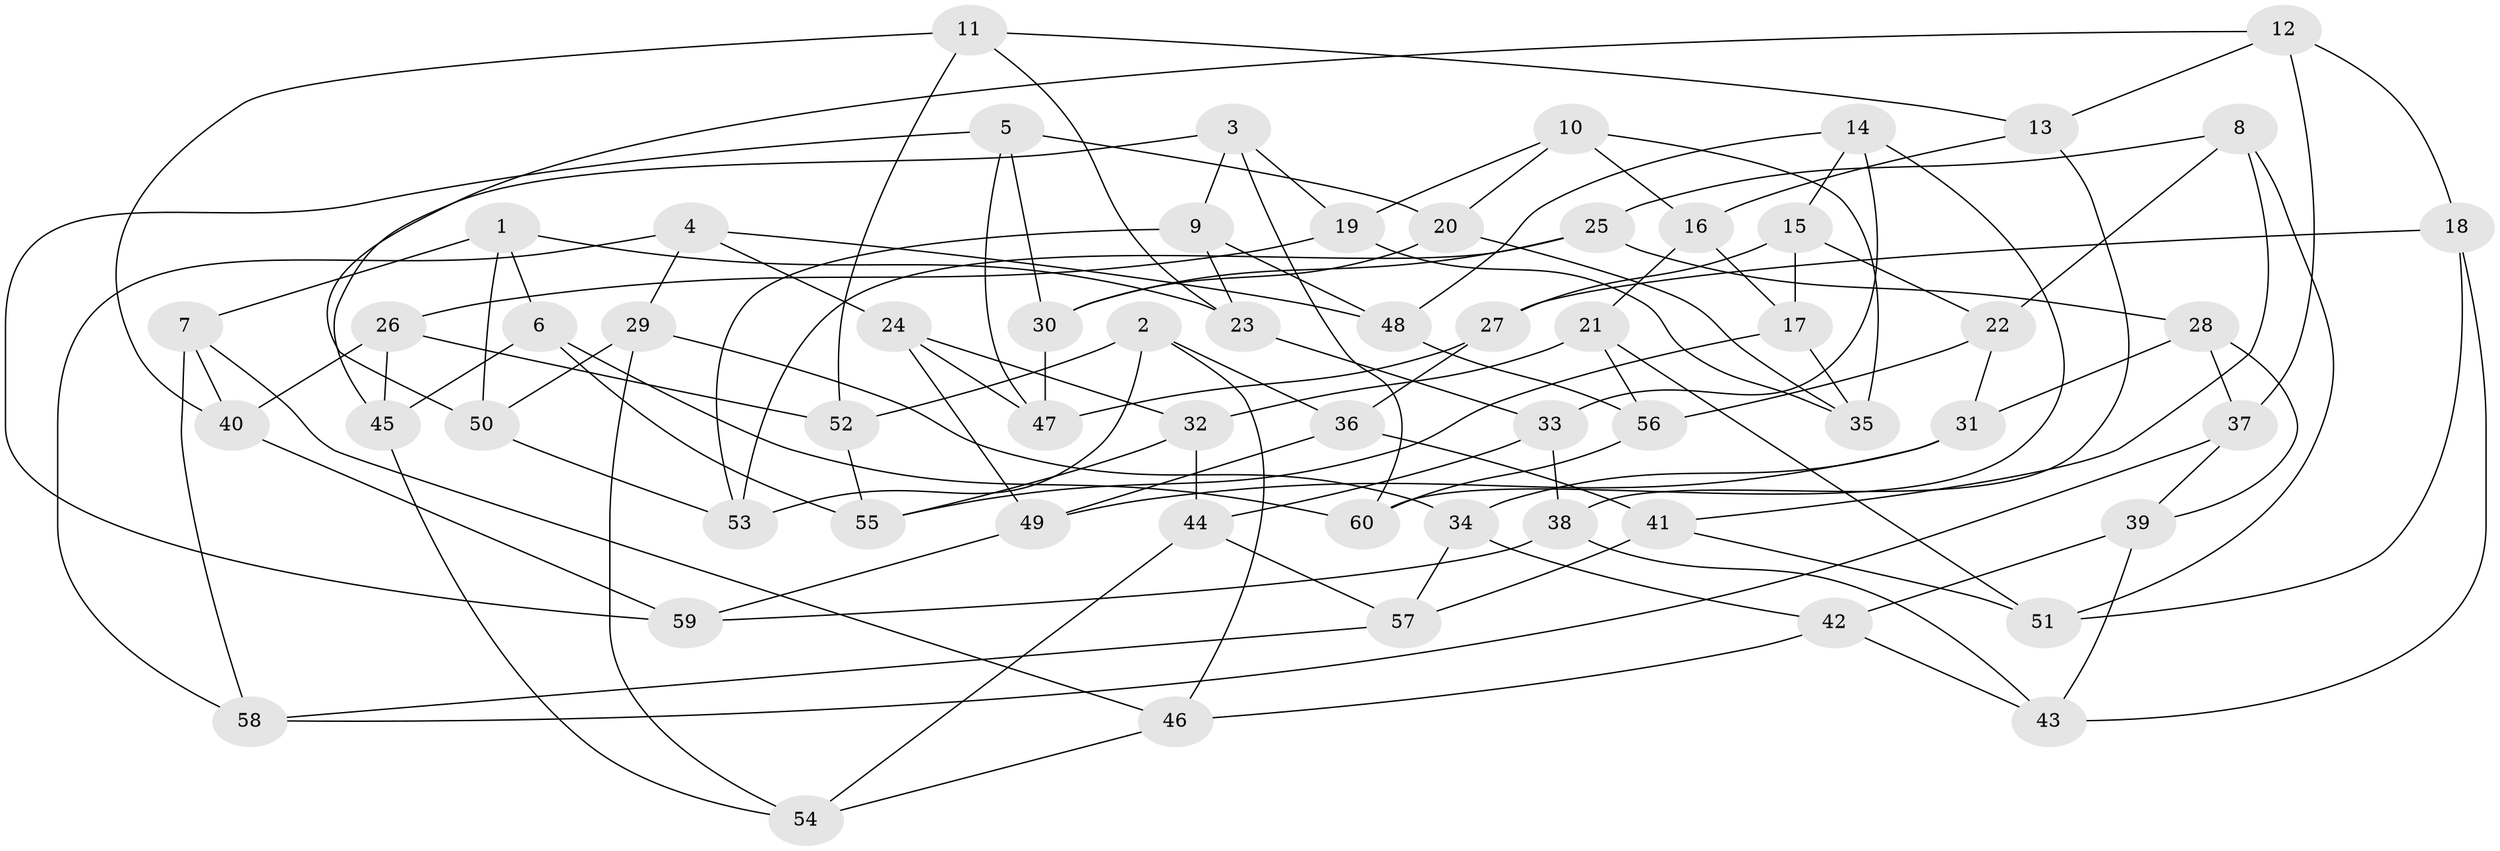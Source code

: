 // Generated by graph-tools (version 1.1) at 2025/03/03/09/25 03:03:09]
// undirected, 60 vertices, 120 edges
graph export_dot {
graph [start="1"]
  node [color=gray90,style=filled];
  1;
  2;
  3;
  4;
  5;
  6;
  7;
  8;
  9;
  10;
  11;
  12;
  13;
  14;
  15;
  16;
  17;
  18;
  19;
  20;
  21;
  22;
  23;
  24;
  25;
  26;
  27;
  28;
  29;
  30;
  31;
  32;
  33;
  34;
  35;
  36;
  37;
  38;
  39;
  40;
  41;
  42;
  43;
  44;
  45;
  46;
  47;
  48;
  49;
  50;
  51;
  52;
  53;
  54;
  55;
  56;
  57;
  58;
  59;
  60;
  1 -- 6;
  1 -- 50;
  1 -- 23;
  1 -- 7;
  2 -- 46;
  2 -- 53;
  2 -- 36;
  2 -- 52;
  3 -- 19;
  3 -- 60;
  3 -- 45;
  3 -- 9;
  4 -- 29;
  4 -- 58;
  4 -- 48;
  4 -- 24;
  5 -- 20;
  5 -- 47;
  5 -- 59;
  5 -- 30;
  6 -- 60;
  6 -- 55;
  6 -- 45;
  7 -- 40;
  7 -- 58;
  7 -- 46;
  8 -- 22;
  8 -- 41;
  8 -- 51;
  8 -- 25;
  9 -- 48;
  9 -- 53;
  9 -- 23;
  10 -- 35;
  10 -- 16;
  10 -- 19;
  10 -- 20;
  11 -- 40;
  11 -- 52;
  11 -- 13;
  11 -- 23;
  12 -- 50;
  12 -- 13;
  12 -- 37;
  12 -- 18;
  13 -- 38;
  13 -- 16;
  14 -- 33;
  14 -- 48;
  14 -- 15;
  14 -- 60;
  15 -- 27;
  15 -- 22;
  15 -- 17;
  16 -- 21;
  16 -- 17;
  17 -- 35;
  17 -- 55;
  18 -- 43;
  18 -- 27;
  18 -- 51;
  19 -- 26;
  19 -- 35;
  20 -- 35;
  20 -- 30;
  21 -- 32;
  21 -- 56;
  21 -- 51;
  22 -- 56;
  22 -- 31;
  23 -- 33;
  24 -- 32;
  24 -- 47;
  24 -- 49;
  25 -- 28;
  25 -- 53;
  25 -- 30;
  26 -- 52;
  26 -- 45;
  26 -- 40;
  27 -- 47;
  27 -- 36;
  28 -- 39;
  28 -- 37;
  28 -- 31;
  29 -- 34;
  29 -- 50;
  29 -- 54;
  30 -- 47;
  31 -- 34;
  31 -- 49;
  32 -- 44;
  32 -- 55;
  33 -- 44;
  33 -- 38;
  34 -- 57;
  34 -- 42;
  36 -- 49;
  36 -- 41;
  37 -- 39;
  37 -- 58;
  38 -- 59;
  38 -- 43;
  39 -- 43;
  39 -- 42;
  40 -- 59;
  41 -- 51;
  41 -- 57;
  42 -- 46;
  42 -- 43;
  44 -- 54;
  44 -- 57;
  45 -- 54;
  46 -- 54;
  48 -- 56;
  49 -- 59;
  50 -- 53;
  52 -- 55;
  56 -- 60;
  57 -- 58;
}
